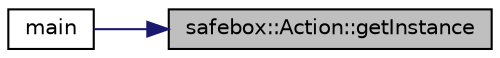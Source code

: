 digraph "safebox::Action::getInstance"
{
 // LATEX_PDF_SIZE
  edge [fontname="Helvetica",fontsize="10",labelfontname="Helvetica",labelfontsize="10"];
  node [fontname="Helvetica",fontsize="10",shape=record];
  rankdir="RL";
  Node1 [label="safebox::Action::getInstance",height=0.2,width=0.4,color="black", fillcolor="grey75", style="filled", fontcolor="black",tooltip="to get the instance of class and avoid to have other instance"];
  Node1 -> Node2 [dir="back",color="midnightblue",fontsize="10",style="solid",fontname="Helvetica"];
  Node2 [label="main",height=0.2,width=0.4,color="black", fillcolor="white", style="filled",URL="$main_8cpp.html#a840291bc02cba5474a4cb46a9b9566fe",tooltip=" "];
}
